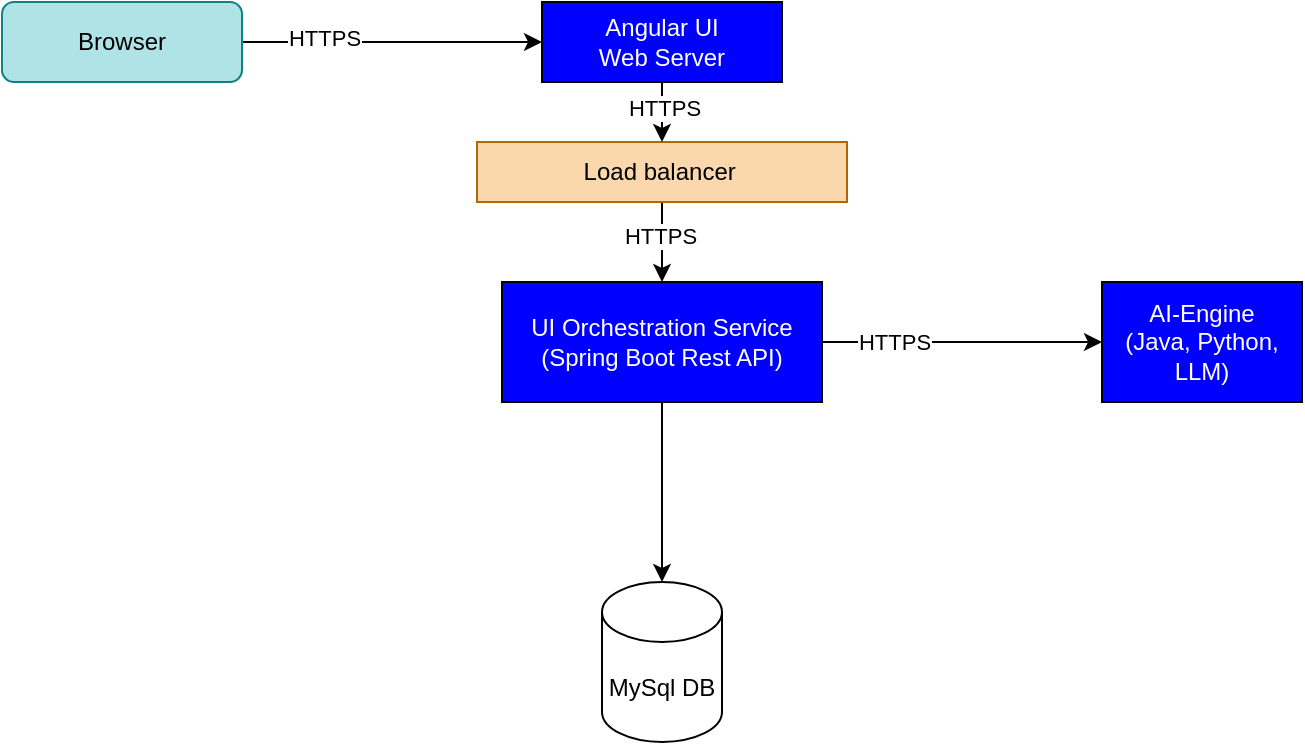 <mxfile version="21.6.6" type="github">
  <diagram name="Page-1" id="q336N8Dqi9GqQU6O98Fu">
    <mxGraphModel dx="1508" dy="837" grid="1" gridSize="10" guides="1" tooltips="1" connect="1" arrows="1" fold="1" page="1" pageScale="1" pageWidth="850" pageHeight="1100" math="0" shadow="0">
      <root>
        <mxCell id="0" />
        <mxCell id="1" parent="0" />
        <mxCell id="5Pt4SZ1DqxVITmPgcuHA-4" value="" style="edgeStyle=orthogonalEdgeStyle;rounded=0;orthogonalLoop=1;jettySize=auto;html=1;exitX=0.5;exitY=1;exitDx=0;exitDy=0;" parent="1" source="-Ok6QuQdoWgErZqcwBr--5" target="5Pt4SZ1DqxVITmPgcuHA-3" edge="1">
          <mxGeometry relative="1" as="geometry" />
        </mxCell>
        <mxCell id="-Ok6QuQdoWgErZqcwBr--13" value="HTTPS" style="edgeLabel;html=1;align=center;verticalAlign=middle;resizable=0;points=[];" parent="5Pt4SZ1DqxVITmPgcuHA-4" vertex="1" connectable="0">
          <mxGeometry x="-0.17" y="-1" relative="1" as="geometry">
            <mxPoint as="offset" />
          </mxGeometry>
        </mxCell>
        <mxCell id="5Pt4SZ1DqxVITmPgcuHA-2" value="Angular UI&lt;br&gt;Web Server" style="rounded=0;whiteSpace=wrap;html=1;fillColor=#0000FF;fontColor=#FFFFFF;" parent="1" vertex="1">
          <mxGeometry x="320" y="20" width="120" height="40" as="geometry" />
        </mxCell>
        <mxCell id="5Pt4SZ1DqxVITmPgcuHA-6" style="edgeStyle=orthogonalEdgeStyle;rounded=0;orthogonalLoop=1;jettySize=auto;html=1;" parent="1" source="5Pt4SZ1DqxVITmPgcuHA-3" target="5Pt4SZ1DqxVITmPgcuHA-5" edge="1">
          <mxGeometry relative="1" as="geometry" />
        </mxCell>
        <mxCell id="5Pt4SZ1DqxVITmPgcuHA-14" style="edgeStyle=orthogonalEdgeStyle;rounded=0;orthogonalLoop=1;jettySize=auto;html=1;entryX=0;entryY=0.5;entryDx=0;entryDy=0;" parent="1" source="5Pt4SZ1DqxVITmPgcuHA-3" target="5Pt4SZ1DqxVITmPgcuHA-21" edge="1">
          <mxGeometry relative="1" as="geometry">
            <mxPoint x="680.8" y="236.24" as="targetPoint" />
          </mxGeometry>
        </mxCell>
        <mxCell id="-Ok6QuQdoWgErZqcwBr--14" value="HTTPS" style="edgeLabel;html=1;align=center;verticalAlign=middle;resizable=0;points=[];" parent="5Pt4SZ1DqxVITmPgcuHA-14" vertex="1" connectable="0">
          <mxGeometry x="-0.769" relative="1" as="geometry">
            <mxPoint x="37" as="offset" />
          </mxGeometry>
        </mxCell>
        <mxCell id="5Pt4SZ1DqxVITmPgcuHA-3" value="UI Backend Service&lt;br&gt;(Spring Boot Rest API)" style="whiteSpace=wrap;html=1;rounded=0;fillColor=#0000FF;" parent="1" vertex="1">
          <mxGeometry x="320" y="160" width="120" height="60" as="geometry" />
        </mxCell>
        <mxCell id="5Pt4SZ1DqxVITmPgcuHA-5" value="MySql DB" style="shape=cylinder3;whiteSpace=wrap;html=1;boundedLbl=1;backgroundOutline=1;size=15;" parent="1" vertex="1">
          <mxGeometry x="350" y="310" width="60" height="80" as="geometry" />
        </mxCell>
        <mxCell id="5Pt4SZ1DqxVITmPgcuHA-19" value="UI Orchestration Service&lt;br&gt;(Spring Boot Rest API)" style="whiteSpace=wrap;html=1;rounded=0;fillColor=#0000FF;fontColor=#FFFFFF;" parent="1" vertex="1">
          <mxGeometry x="300" y="160" width="160" height="60" as="geometry" />
        </mxCell>
        <mxCell id="5Pt4SZ1DqxVITmPgcuHA-21" value="AI-Engine&lt;br&gt;(Java, Python, LLM)" style="whiteSpace=wrap;html=1;rounded=0;fillColor=#0000FF;fontColor=#FFFFFF;" parent="1" vertex="1">
          <mxGeometry x="600" y="160" width="100" height="60" as="geometry" />
        </mxCell>
        <mxCell id="-Ok6QuQdoWgErZqcwBr--5" value="Load balancer&amp;nbsp;" style="rounded=0;whiteSpace=wrap;html=1;fillColor=#fad7ac;strokeColor=#b46504;" parent="1" vertex="1">
          <mxGeometry x="287.5" y="90" width="185" height="30" as="geometry" />
        </mxCell>
        <mxCell id="-Ok6QuQdoWgErZqcwBr--6" value="" style="endArrow=classic;html=1;rounded=0;exitX=0.5;exitY=1;exitDx=0;exitDy=0;entryX=0.5;entryY=0;entryDx=0;entryDy=0;" parent="1" source="5Pt4SZ1DqxVITmPgcuHA-2" target="-Ok6QuQdoWgErZqcwBr--5" edge="1">
          <mxGeometry width="50" height="50" relative="1" as="geometry">
            <mxPoint x="400" y="440" as="sourcePoint" />
            <mxPoint x="450" y="390" as="targetPoint" />
          </mxGeometry>
        </mxCell>
        <mxCell id="-Ok6QuQdoWgErZqcwBr--12" value="HTTPS" style="edgeLabel;html=1;align=center;verticalAlign=middle;resizable=0;points=[];" parent="-Ok6QuQdoWgErZqcwBr--6" vertex="1" connectable="0">
          <mxGeometry x="-0.16" y="1" relative="1" as="geometry">
            <mxPoint as="offset" />
          </mxGeometry>
        </mxCell>
        <mxCell id="-Ok6QuQdoWgErZqcwBr--10" style="edgeStyle=orthogonalEdgeStyle;rounded=0;orthogonalLoop=1;jettySize=auto;html=1;exitX=1;exitY=0.5;exitDx=0;exitDy=0;" parent="1" source="-Ok6QuQdoWgErZqcwBr--8" target="5Pt4SZ1DqxVITmPgcuHA-2" edge="1">
          <mxGeometry relative="1" as="geometry" />
        </mxCell>
        <mxCell id="-Ok6QuQdoWgErZqcwBr--11" value="HTTPS" style="edgeLabel;html=1;align=center;verticalAlign=middle;resizable=0;points=[];" parent="-Ok6QuQdoWgErZqcwBr--10" vertex="1" connectable="0">
          <mxGeometry x="-0.451" y="2" relative="1" as="geometry">
            <mxPoint as="offset" />
          </mxGeometry>
        </mxCell>
        <mxCell id="-Ok6QuQdoWgErZqcwBr--8" value="Browser" style="rounded=1;whiteSpace=wrap;html=1;fillColor=#b0e3e6;strokeColor=#0e8088;" parent="1" vertex="1">
          <mxGeometry x="50" y="20" width="120" height="40" as="geometry" />
        </mxCell>
      </root>
    </mxGraphModel>
  </diagram>
</mxfile>
